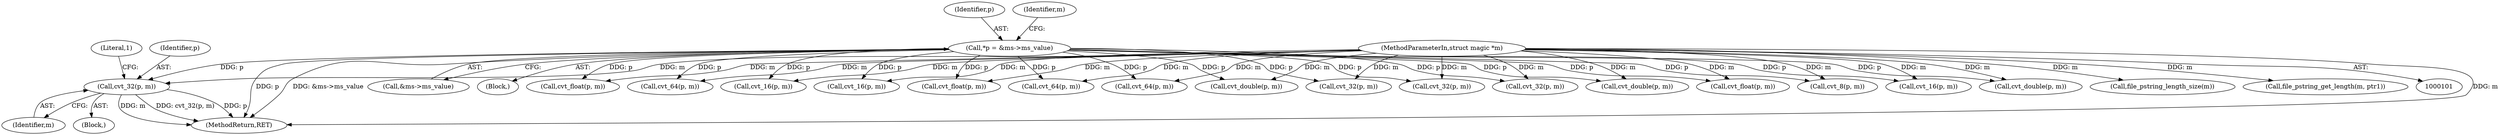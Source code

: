 digraph "1_file_4a284c89d6ef11aca34da65da7d673050a5ea320_2@del" {
"1000577" [label="(Call,cvt_32(p, m))"];
"1000107" [label="(Call,*p = &ms->ms_value)"];
"1000103" [label="(MethodParameterIn,struct magic *m)"];
"1000534" [label="(Call,cvt_64(p, m))"];
"1000677" [label="(Call,cvt_float(p, m))"];
"1000857" [label="(Call,cvt_double(p, m))"];
"1000109" [label="(Call,&ms->ms_value)"];
"1000879" [label="(MethodReturn,RET)"];
"1000121" [label="(Call,cvt_8(p, m))"];
"1000581" [label="(Literal,1)"];
"1000107" [label="(Call,*p = &ms->ms_value)"];
"1000578" [label="(Identifier,p)"];
"1000579" [label="(Identifier,m)"];
"1000119" [label="(Block,)"];
"1000144" [label="(Call,cvt_64(p, m))"];
"1000770" [label="(Call,cvt_double(p, m))"];
"1000108" [label="(Identifier,p)"];
"1000374" [label="(Call,cvt_64(p, m))"];
"1000239" [label="(Call,cvt_16(p, m))"];
"1000116" [label="(Identifier,m)"];
"1000103" [label="(MethodParameterIn,struct magic *m)"];
"1000180" [label="(Call,file_pstring_length_size(m))"];
"1000630" [label="(Call,cvt_float(p, m))"];
"1000683" [label="(Call,cvt_double(p, m))"];
"1000105" [label="(Block,)"];
"1000583" [label="(Call,cvt_float(p, m))"];
"1000127" [label="(Call,cvt_16(p, m))"];
"1000135" [label="(Call,cvt_32(p, m))"];
"1000282" [label="(Call,cvt_32(p, m))"];
"1000399" [label="(Call,cvt_16(p, m))"];
"1000185" [label="(Call,file_pstring_get_length(m, ptr1))"];
"1000577" [label="(Call,cvt_32(p, m))"];
"1000442" [label="(Call,cvt_32(p, m))"];
"1000577" -> "1000119"  [label="AST: "];
"1000577" -> "1000579"  [label="CFG: "];
"1000578" -> "1000577"  [label="AST: "];
"1000579" -> "1000577"  [label="AST: "];
"1000581" -> "1000577"  [label="CFG: "];
"1000577" -> "1000879"  [label="DDG: m"];
"1000577" -> "1000879"  [label="DDG: cvt_32(p, m)"];
"1000577" -> "1000879"  [label="DDG: p"];
"1000107" -> "1000577"  [label="DDG: p"];
"1000103" -> "1000577"  [label="DDG: m"];
"1000107" -> "1000105"  [label="AST: "];
"1000107" -> "1000109"  [label="CFG: "];
"1000108" -> "1000107"  [label="AST: "];
"1000109" -> "1000107"  [label="AST: "];
"1000116" -> "1000107"  [label="CFG: "];
"1000107" -> "1000879"  [label="DDG: p"];
"1000107" -> "1000879"  [label="DDG: &ms->ms_value"];
"1000107" -> "1000121"  [label="DDG: p"];
"1000107" -> "1000127"  [label="DDG: p"];
"1000107" -> "1000135"  [label="DDG: p"];
"1000107" -> "1000144"  [label="DDG: p"];
"1000107" -> "1000239"  [label="DDG: p"];
"1000107" -> "1000282"  [label="DDG: p"];
"1000107" -> "1000374"  [label="DDG: p"];
"1000107" -> "1000399"  [label="DDG: p"];
"1000107" -> "1000442"  [label="DDG: p"];
"1000107" -> "1000534"  [label="DDG: p"];
"1000107" -> "1000583"  [label="DDG: p"];
"1000107" -> "1000630"  [label="DDG: p"];
"1000107" -> "1000677"  [label="DDG: p"];
"1000107" -> "1000683"  [label="DDG: p"];
"1000107" -> "1000770"  [label="DDG: p"];
"1000107" -> "1000857"  [label="DDG: p"];
"1000103" -> "1000101"  [label="AST: "];
"1000103" -> "1000879"  [label="DDG: m"];
"1000103" -> "1000121"  [label="DDG: m"];
"1000103" -> "1000127"  [label="DDG: m"];
"1000103" -> "1000135"  [label="DDG: m"];
"1000103" -> "1000144"  [label="DDG: m"];
"1000103" -> "1000180"  [label="DDG: m"];
"1000103" -> "1000185"  [label="DDG: m"];
"1000103" -> "1000239"  [label="DDG: m"];
"1000103" -> "1000282"  [label="DDG: m"];
"1000103" -> "1000374"  [label="DDG: m"];
"1000103" -> "1000399"  [label="DDG: m"];
"1000103" -> "1000442"  [label="DDG: m"];
"1000103" -> "1000534"  [label="DDG: m"];
"1000103" -> "1000583"  [label="DDG: m"];
"1000103" -> "1000630"  [label="DDG: m"];
"1000103" -> "1000677"  [label="DDG: m"];
"1000103" -> "1000683"  [label="DDG: m"];
"1000103" -> "1000770"  [label="DDG: m"];
"1000103" -> "1000857"  [label="DDG: m"];
}
